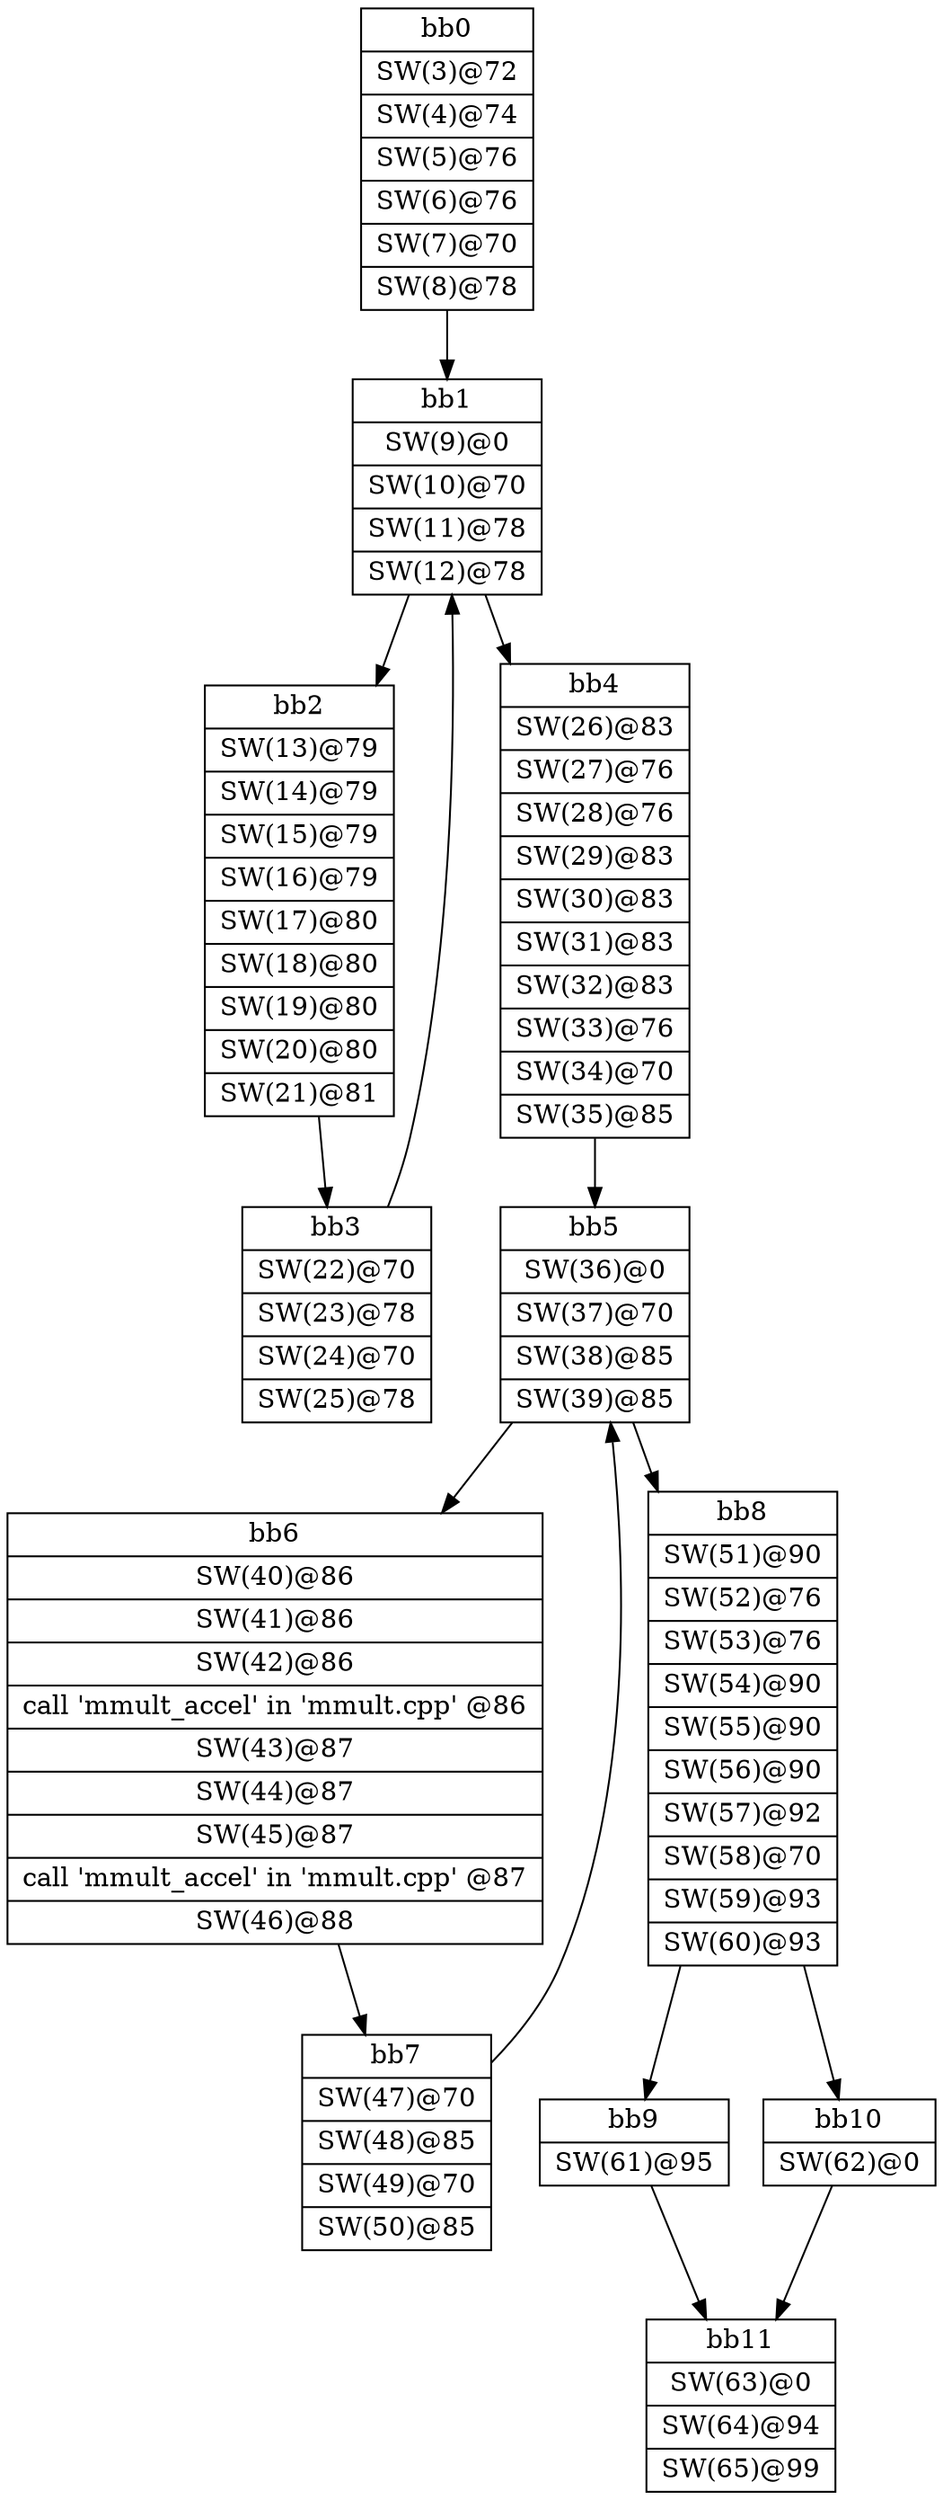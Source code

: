 digraph CDFG {
node [shape=record];
bb0 [shape=record, label = "{bb0|<x0x2e72a30>SW(3)@72\n|<x0x2e74240>SW(4)@74\n|<x0x2e76dc0>SW(5)@76\n|<x0x2e76fb0>SW(6)@76\n|<x0x2e74420>SW(7)@70\n|<x0x2e74630>SW(8)@78\n}"];
bb1 [shape=record, label = "{bb1|<x0x2e74950>SW(9)@0\n|<x0x2e74b10>SW(10)@70\n|<x0x2e73110>SW(11)@78\n|<x0x2e73300>SW(12)@78\n}"];
bb2 [shape=record, label = "{bb2|<x0x2e74830>SW(13)@79\n|<x0x2e73870>SW(14)@79\n|<x0x2e73a60>SW(15)@79\n|<x0x2e74ca0>SW(16)@79\n|<x0x2e74e70>SW(17)@80\n|<x0x2e75070>SW(18)@80\n|<x0x2e75260>SW(19)@80\n|<x0x2e75460>SW(20)@80\n|<x0x2e75670>SW(21)@81\n}"];
bb3 [shape=record, label = "{bb3|<x0x2e75930>SW(22)@70\n|<x0x2e75ba0>SW(23)@78\n|<x0x2e75d90>SW(24)@70\n|<x0x2e75fa0>SW(25)@78\n}"];
bb4 [shape=record, label = "{bb4|<x0x2e76330>SW(26)@83\n|<x0x2e76560>SW(27)@76\n|<x0x2e76780>SW(28)@76\n|<x0x2e76990>SW(29)@83\n|<x0x2e76b80>SW(30)@83\n|<x0x2e77d50>SW(31)@83\n|<x0x2e77ef0>SW(32)@83\n|<x0x2e780f0>SW(33)@76\n|<x0x2e78300>SW(34)@70\n|<x0x2e78510>SW(35)@85\n}"];
bb5 [shape=record, label = "{bb5|<x0x2e787d0>SW(36)@0\n|<x0x2e789d0>SW(37)@70\n|<x0x2e78be0>SW(38)@85\n|<x0x2e78de0>SW(39)@85\n}"];
bb6 [shape=record, label = "{bb6|<x0x2e790b0>SW(40)@86\n|<x0x2e79310>SW(41)@86\n|<x0x2e79510>SW(42)@86\n|<x0x2e6e8b0>call 'mmult_accel' in 'mmult.cpp' @86\n|<x0x2e79730>SW(43)@87\n|<x0x2e79930>SW(44)@87\n|<x0x2e79b30>SW(45)@87\n|<x0x2e6a6f0>call 'mmult_accel' in 'mmult.cpp' @87\n|<x0x2e79d50>SW(46)@88\n}"];
bb7 [shape=record, label = "{bb7|<x0x2e7a080>SW(47)@70\n|<x0x2e7a2f0>SW(48)@85\n|<x0x2e7a4e0>SW(49)@70\n|<x0x2e7a6f0>SW(50)@85\n}"];
bb8 [shape=record, label = "{bb8|<x0x2e76260>SW(51)@90\n|<x0x2e7ad60>SW(52)@76\n|<x0x2e7af80>SW(53)@76\n|<x0x2e7b190>SW(54)@90\n|<x0x2e7b380>SW(55)@90\n|<x0x2e7b570>SW(56)@90\n|<x0x2e7b7b0>SW(57)@92\n|<x0x2e7b9b0>SW(58)@70\n|<x0x2e7bbd0>SW(59)@93\n|<x0x2e7bdc0>SW(60)@93\n}"];
bb9 [shape=record, label = "{bb9|<x0x2e7c0d0>SW(61)@95\n}"];
bb10 [shape=record, label = "{bb10|<x0x2e7c3b0>SW(62)@0\n}"];
bb11 [shape=record, label = "{bb11|<x0x2e7c660>SW(63)@0\n|<x0x2e7c850>SW(64)@94\n|<x0x2e7ca50>SW(65)@99\n}"];
bb0 -> bb1
bb1 -> bb2
bb1 -> bb4
bb2 -> bb3
bb3 -> bb1
bb4 -> bb5
bb5 -> bb6
bb5 -> bb8
bb6 -> bb7
bb7 -> bb5
bb8 -> bb10
bb8 -> bb9
bb9 -> bb11
bb10 -> bb11
}
